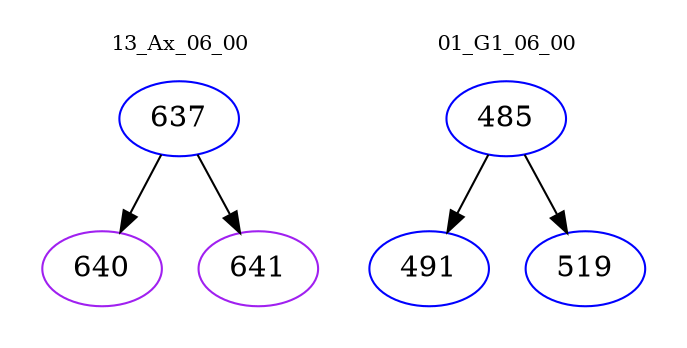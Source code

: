 digraph{
subgraph cluster_0 {
color = white
label = "13_Ax_06_00";
fontsize=10;
T0_637 [label="637", color="blue"]
T0_637 -> T0_640 [color="black"]
T0_640 [label="640", color="purple"]
T0_637 -> T0_641 [color="black"]
T0_641 [label="641", color="purple"]
}
subgraph cluster_1 {
color = white
label = "01_G1_06_00";
fontsize=10;
T1_485 [label="485", color="blue"]
T1_485 -> T1_491 [color="black"]
T1_491 [label="491", color="blue"]
T1_485 -> T1_519 [color="black"]
T1_519 [label="519", color="blue"]
}
}
